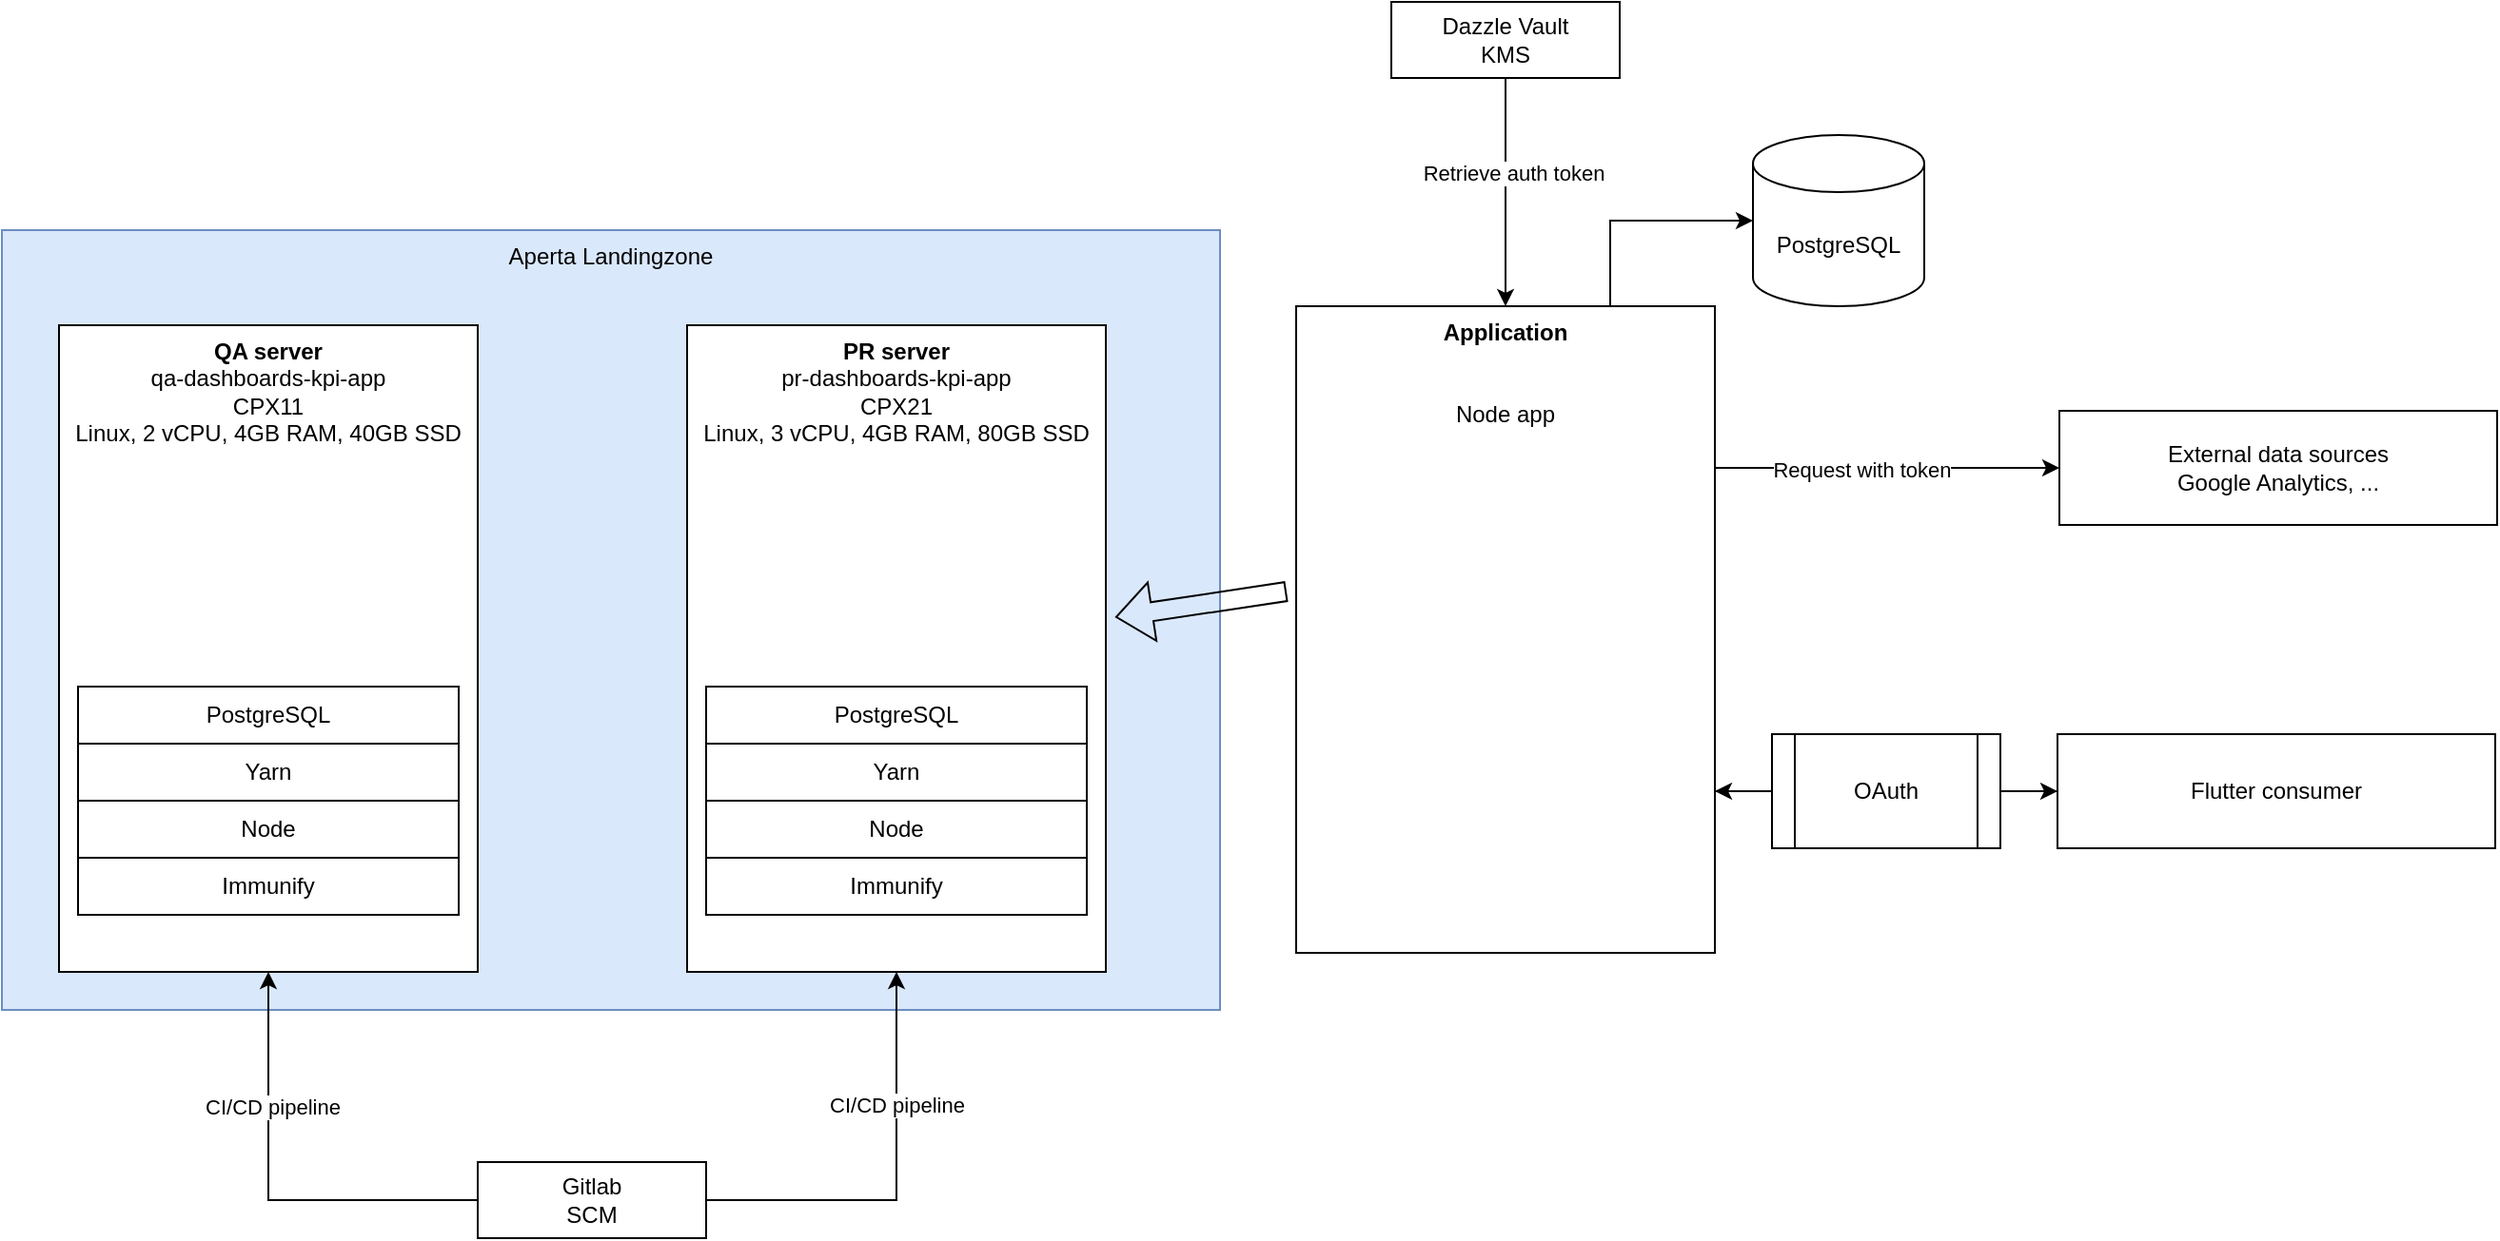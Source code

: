 <mxfile version="20.2.3" type="device"><diagram id="_odWaIcLvfDOkeKk7i3a" name="Page-1"><mxGraphModel dx="1426" dy="852" grid="1" gridSize="10" guides="1" tooltips="1" connect="1" arrows="1" fold="1" page="1" pageScale="1" pageWidth="1169" pageHeight="827" math="0" shadow="0"><root><mxCell id="0"/><mxCell id="1" parent="0"/><mxCell id="Sp59IYtpPu1n_-o30yAW-2" value="Aperta Landingzone" style="rounded=0;whiteSpace=wrap;html=1;fillColor=#dae8fc;strokeColor=#6c8ebf;verticalAlign=top;" parent="1" vertex="1"><mxGeometry x="80" y="160" width="640" height="410" as="geometry"/></mxCell><mxCell id="Sp59IYtpPu1n_-o30yAW-4" value="&lt;b&gt;QA server&lt;br&gt;&lt;/b&gt;qa-dashboards-kpi-app&lt;br&gt;CPX11&lt;br&gt;Linux, 2 vCPU, 4GB RAM, 40GB SSD" style="rounded=0;whiteSpace=wrap;html=1;verticalAlign=top;" parent="1" vertex="1"><mxGeometry x="110" y="210" width="220" height="340" as="geometry"/></mxCell><mxCell id="Sp59IYtpPu1n_-o30yAW-8" value="PostgreSQL" style="rounded=0;whiteSpace=wrap;html=1;" parent="1" vertex="1"><mxGeometry x="120" y="400" width="200" height="30" as="geometry"/></mxCell><mxCell id="Sp59IYtpPu1n_-o30yAW-10" value="Yarn" style="rounded=0;whiteSpace=wrap;html=1;" parent="1" vertex="1"><mxGeometry x="120" y="430" width="200" height="30" as="geometry"/></mxCell><mxCell id="Sp59IYtpPu1n_-o30yAW-11" value="Node" style="rounded=0;whiteSpace=wrap;html=1;" parent="1" vertex="1"><mxGeometry x="120" y="460" width="200" height="30" as="geometry"/></mxCell><mxCell id="Sp59IYtpPu1n_-o30yAW-14" style="edgeStyle=orthogonalEdgeStyle;rounded=0;orthogonalLoop=1;jettySize=auto;html=1;exitX=0;exitY=0.5;exitDx=0;exitDy=0;" parent="1" source="Sp59IYtpPu1n_-o30yAW-12" target="Sp59IYtpPu1n_-o30yAW-4" edge="1"><mxGeometry relative="1" as="geometry"/></mxCell><mxCell id="kbnmZLxkgVOvOR061lOq-1" value="CI/CD pipeline" style="edgeLabel;html=1;align=center;verticalAlign=middle;resizable=0;points=[];" vertex="1" connectable="0" parent="Sp59IYtpPu1n_-o30yAW-14"><mxGeometry x="0.384" y="-2" relative="1" as="geometry"><mxPoint as="offset"/></mxGeometry></mxCell><mxCell id="kbnmZLxkgVOvOR061lOq-7" style="edgeStyle=orthogonalEdgeStyle;rounded=0;orthogonalLoop=1;jettySize=auto;html=1;exitX=1;exitY=0.5;exitDx=0;exitDy=0;" edge="1" parent="1" source="Sp59IYtpPu1n_-o30yAW-12" target="kbnmZLxkgVOvOR061lOq-2"><mxGeometry relative="1" as="geometry"/></mxCell><mxCell id="kbnmZLxkgVOvOR061lOq-8" value="CI/CD pipeline" style="edgeLabel;html=1;align=center;verticalAlign=middle;resizable=0;points=[];" vertex="1" connectable="0" parent="kbnmZLxkgVOvOR061lOq-7"><mxGeometry x="0.23" relative="1" as="geometry"><mxPoint y="-15" as="offset"/></mxGeometry></mxCell><mxCell id="Sp59IYtpPu1n_-o30yAW-12" value="Gitlab&lt;br&gt;SCM" style="rounded=0;whiteSpace=wrap;html=1;" parent="1" vertex="1"><mxGeometry x="330" y="650" width="120" height="40" as="geometry"/></mxCell><mxCell id="Sp59IYtpPu1n_-o30yAW-19" value="Immunify" style="rounded=0;whiteSpace=wrap;html=1;" parent="1" vertex="1"><mxGeometry x="120" y="490" width="200" height="30" as="geometry"/></mxCell><mxCell id="kbnmZLxkgVOvOR061lOq-2" value="&lt;b&gt;PR server&lt;br&gt;&lt;/b&gt;pr-dashboards-kpi-app&lt;br&gt;CPX21&lt;br&gt;Linux, 3 vCPU, 4GB RAM, 80GB SSD" style="rounded=0;whiteSpace=wrap;html=1;verticalAlign=top;" vertex="1" parent="1"><mxGeometry x="440" y="210" width="220" height="340" as="geometry"/></mxCell><mxCell id="kbnmZLxkgVOvOR061lOq-3" value="PostgreSQL" style="rounded=0;whiteSpace=wrap;html=1;" vertex="1" parent="1"><mxGeometry x="450" y="400" width="200" height="30" as="geometry"/></mxCell><mxCell id="kbnmZLxkgVOvOR061lOq-4" value="Node" style="rounded=0;whiteSpace=wrap;html=1;" vertex="1" parent="1"><mxGeometry x="450" y="460" width="200" height="30" as="geometry"/></mxCell><mxCell id="kbnmZLxkgVOvOR061lOq-5" value="Immunify" style="rounded=0;whiteSpace=wrap;html=1;" vertex="1" parent="1"><mxGeometry x="450" y="490" width="200" height="30" as="geometry"/></mxCell><mxCell id="kbnmZLxkgVOvOR061lOq-6" value="Yarn" style="rounded=0;whiteSpace=wrap;html=1;" vertex="1" parent="1"><mxGeometry x="450" y="430" width="200" height="30" as="geometry"/></mxCell><mxCell id="kbnmZLxkgVOvOR061lOq-11" style="edgeStyle=orthogonalEdgeStyle;rounded=0;orthogonalLoop=1;jettySize=auto;html=1;exitX=0.5;exitY=1;exitDx=0;exitDy=0;entryX=0.5;entryY=0;entryDx=0;entryDy=0;" edge="1" parent="1" source="kbnmZLxkgVOvOR061lOq-10" target="kbnmZLxkgVOvOR061lOq-18"><mxGeometry relative="1" as="geometry"/></mxCell><mxCell id="kbnmZLxkgVOvOR061lOq-12" value="Retrieve auth token" style="edgeLabel;html=1;align=center;verticalAlign=middle;resizable=0;points=[];" vertex="1" connectable="0" parent="kbnmZLxkgVOvOR061lOq-11"><mxGeometry x="0.231" y="4" relative="1" as="geometry"><mxPoint y="-24" as="offset"/></mxGeometry></mxCell><mxCell id="kbnmZLxkgVOvOR061lOq-10" value="Dazzle Vault&lt;br&gt;KMS" style="rounded=0;whiteSpace=wrap;html=1;" vertex="1" parent="1"><mxGeometry x="810" y="40" width="120" height="40" as="geometry"/></mxCell><mxCell id="kbnmZLxkgVOvOR061lOq-16" value="External data sources&lt;br&gt;Google Analytics, ..." style="rounded=0;whiteSpace=wrap;html=1;" vertex="1" parent="1"><mxGeometry x="1161" y="255" width="230" height="60" as="geometry"/></mxCell><mxCell id="kbnmZLxkgVOvOR061lOq-22" style="edgeStyle=orthogonalEdgeStyle;rounded=0;orthogonalLoop=1;jettySize=auto;html=1;exitX=0;exitY=0.5;exitDx=0;exitDy=0;entryX=1;entryY=0.75;entryDx=0;entryDy=0;" edge="1" parent="1" source="kbnmZLxkgVOvOR061lOq-17" target="kbnmZLxkgVOvOR061lOq-18"><mxGeometry relative="1" as="geometry"/></mxCell><mxCell id="kbnmZLxkgVOvOR061lOq-17" value="Flutter consumer" style="rounded=0;whiteSpace=wrap;html=1;" vertex="1" parent="1"><mxGeometry x="1160" y="425" width="230" height="60" as="geometry"/></mxCell><mxCell id="kbnmZLxkgVOvOR061lOq-21" style="edgeStyle=orthogonalEdgeStyle;rounded=0;orthogonalLoop=1;jettySize=auto;html=1;exitX=1;exitY=0.25;exitDx=0;exitDy=0;entryX=0;entryY=0.5;entryDx=0;entryDy=0;" edge="1" parent="1" source="kbnmZLxkgVOvOR061lOq-18" target="kbnmZLxkgVOvOR061lOq-16"><mxGeometry relative="1" as="geometry"/></mxCell><mxCell id="kbnmZLxkgVOvOR061lOq-28" value="Request with token" style="edgeLabel;html=1;align=center;verticalAlign=middle;resizable=0;points=[];" vertex="1" connectable="0" parent="kbnmZLxkgVOvOR061lOq-21"><mxGeometry x="-0.149" y="-1" relative="1" as="geometry"><mxPoint as="offset"/></mxGeometry></mxCell><mxCell id="kbnmZLxkgVOvOR061lOq-24" style="edgeStyle=orthogonalEdgeStyle;rounded=0;orthogonalLoop=1;jettySize=auto;html=1;exitX=1;exitY=0.75;exitDx=0;exitDy=0;entryX=0;entryY=0.5;entryDx=0;entryDy=0;" edge="1" parent="1" source="kbnmZLxkgVOvOR061lOq-18" target="kbnmZLxkgVOvOR061lOq-17"><mxGeometry relative="1" as="geometry"/></mxCell><mxCell id="kbnmZLxkgVOvOR061lOq-26" style="edgeStyle=orthogonalEdgeStyle;rounded=0;orthogonalLoop=1;jettySize=auto;html=1;exitX=0.75;exitY=0;exitDx=0;exitDy=0;entryX=0;entryY=0.5;entryDx=0;entryDy=0;entryPerimeter=0;" edge="1" parent="1" source="kbnmZLxkgVOvOR061lOq-18" target="kbnmZLxkgVOvOR061lOq-25"><mxGeometry relative="1" as="geometry"/></mxCell><mxCell id="kbnmZLxkgVOvOR061lOq-18" value="&lt;b&gt;Application&lt;/b&gt;&lt;br&gt;&lt;br&gt;&lt;br&gt;Node app" style="rounded=0;whiteSpace=wrap;html=1;verticalAlign=top;" vertex="1" parent="1"><mxGeometry x="760" y="200" width="220" height="340" as="geometry"/></mxCell><mxCell id="kbnmZLxkgVOvOR061lOq-20" value="" style="shape=flexArrow;endArrow=classic;html=1;rounded=0;" edge="1" parent="1"><mxGeometry width="50" height="50" relative="1" as="geometry"><mxPoint x="755" y="350" as="sourcePoint"/><mxPoint x="665" y="363.5" as="targetPoint"/></mxGeometry></mxCell><mxCell id="kbnmZLxkgVOvOR061lOq-23" value="OAuth" style="shape=process;whiteSpace=wrap;html=1;backgroundOutline=1;" vertex="1" parent="1"><mxGeometry x="1010" y="425" width="120" height="60" as="geometry"/></mxCell><mxCell id="kbnmZLxkgVOvOR061lOq-25" value="PostgreSQL" style="shape=cylinder3;whiteSpace=wrap;html=1;boundedLbl=1;backgroundOutline=1;size=15;" vertex="1" parent="1"><mxGeometry x="1000" y="110" width="90" height="90" as="geometry"/></mxCell></root></mxGraphModel></diagram></mxfile>